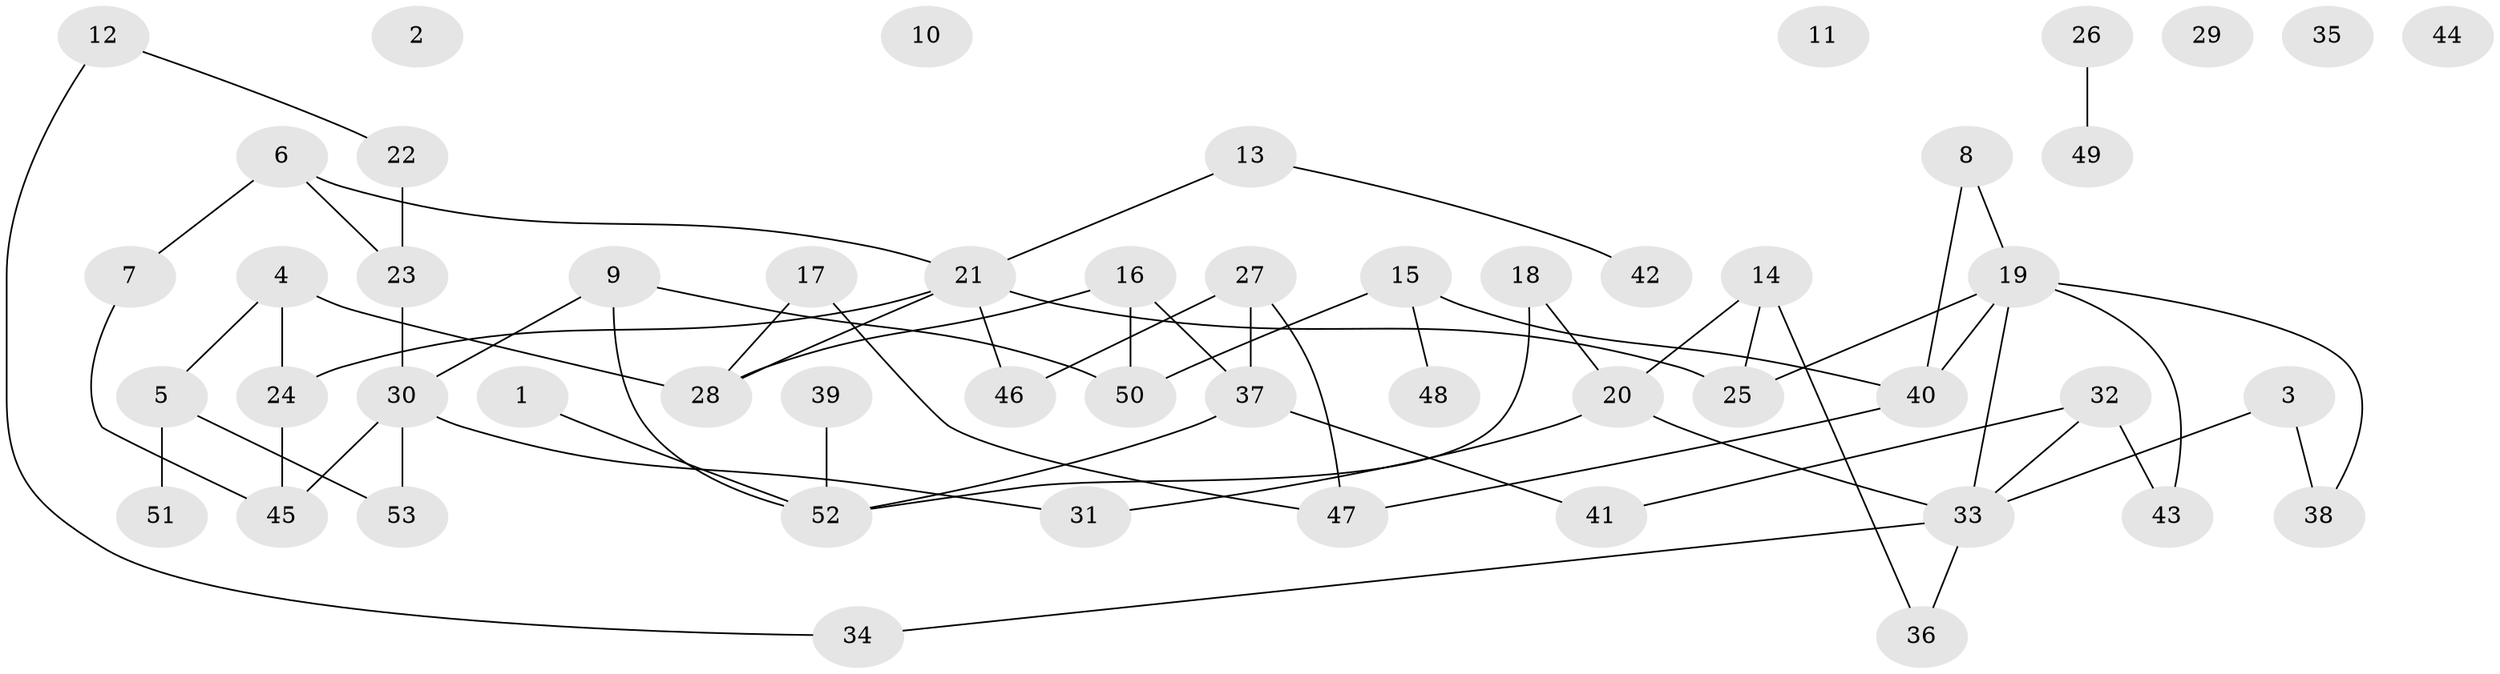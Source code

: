 // coarse degree distribution, {3: 0.3225806451612903, 4: 0.12903225806451613, 5: 0.12903225806451613, 2: 0.25806451612903225, 6: 0.03225806451612903, 1: 0.12903225806451613}
// Generated by graph-tools (version 1.1) at 2025/47/03/04/25 22:47:58]
// undirected, 53 vertices, 64 edges
graph export_dot {
  node [color=gray90,style=filled];
  1;
  2;
  3;
  4;
  5;
  6;
  7;
  8;
  9;
  10;
  11;
  12;
  13;
  14;
  15;
  16;
  17;
  18;
  19;
  20;
  21;
  22;
  23;
  24;
  25;
  26;
  27;
  28;
  29;
  30;
  31;
  32;
  33;
  34;
  35;
  36;
  37;
  38;
  39;
  40;
  41;
  42;
  43;
  44;
  45;
  46;
  47;
  48;
  49;
  50;
  51;
  52;
  53;
  1 -- 52;
  3 -- 33;
  3 -- 38;
  4 -- 5;
  4 -- 24;
  4 -- 28;
  5 -- 51;
  5 -- 53;
  6 -- 7;
  6 -- 21;
  6 -- 23;
  7 -- 45;
  8 -- 19;
  8 -- 40;
  9 -- 30;
  9 -- 50;
  9 -- 52;
  12 -- 22;
  12 -- 34;
  13 -- 21;
  13 -- 42;
  14 -- 20;
  14 -- 25;
  14 -- 36;
  15 -- 40;
  15 -- 48;
  15 -- 50;
  16 -- 28;
  16 -- 37;
  16 -- 50;
  17 -- 28;
  17 -- 47;
  18 -- 20;
  18 -- 52;
  19 -- 25;
  19 -- 33;
  19 -- 38;
  19 -- 40;
  19 -- 43;
  20 -- 31;
  20 -- 33;
  21 -- 24;
  21 -- 25;
  21 -- 28;
  21 -- 46;
  22 -- 23;
  23 -- 30;
  24 -- 45;
  26 -- 49;
  27 -- 37;
  27 -- 46;
  27 -- 47;
  30 -- 31;
  30 -- 45;
  30 -- 53;
  32 -- 33;
  32 -- 41;
  32 -- 43;
  33 -- 34;
  33 -- 36;
  37 -- 41;
  37 -- 52;
  39 -- 52;
  40 -- 47;
}
